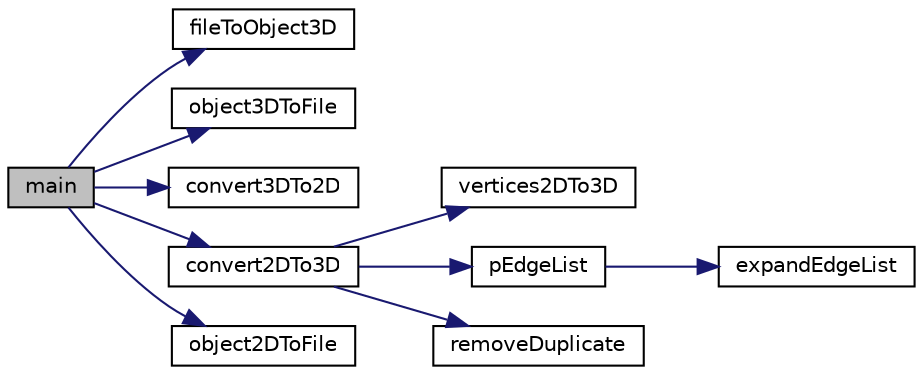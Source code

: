 digraph "main"
{
  edge [fontname="Helvetica",fontsize="10",labelfontname="Helvetica",labelfontsize="10"];
  node [fontname="Helvetica",fontsize="10",shape=record];
  rankdir="LR";
  Node0 [label="main",height=0.2,width=0.4,color="black", fillcolor="grey75", style="filled", fontcolor="black"];
  Node0 -> Node1 [color="midnightblue",fontsize="10",style="solid",fontname="Helvetica"];
  Node1 [label="fileToObject3D",height=0.2,width=0.4,color="black", fillcolor="white", style="filled",URL="$parser_saver_8h.html#ac011b493577d4fe5707bab75061a58f1",tooltip="Parse file and make object of 3DObject class. "];
  Node0 -> Node2 [color="midnightblue",fontsize="10",style="solid",fontname="Helvetica"];
  Node2 [label="object3DToFile",height=0.2,width=0.4,color="black", fillcolor="white", style="filled",URL="$parser_saver_8h.html#a81d25020c2d2b7f70f402dfb34eba44d"];
  Node0 -> Node3 [color="midnightblue",fontsize="10",style="solid",fontname="Helvetica"];
  Node3 [label="convert3DTo2D",height=0.2,width=0.4,color="black", fillcolor="white", style="filled",URL="$transform2_d_8h.html#ad9b1c7b094d0876f799b770478e474aa"];
  Node0 -> Node4 [color="midnightblue",fontsize="10",style="solid",fontname="Helvetica"];
  Node4 [label="convert2DTo3D",height=0.2,width=0.4,color="black", fillcolor="white", style="filled",URL="$transform3_d_8h.html#a28cb4ddbbaf6f020c02ed43d923bf4b4"];
  Node4 -> Node5 [color="midnightblue",fontsize="10",style="solid",fontname="Helvetica"];
  Node5 [label="vertices2DTo3D",height=0.2,width=0.4,color="black", fillcolor="white", style="filled",URL="$helper__functions_8h.html#a547cdcbd9d91d1c88c183911ec9b055a",tooltip="This function returns the vertices with all the three coordinates built using the two of the three vi..."];
  Node4 -> Node6 [color="midnightblue",fontsize="10",style="solid",fontname="Helvetica"];
  Node6 [label="pEdgeList",height=0.2,width=0.4,color="black", fillcolor="white", style="filled",URL="$helper__functions_8h.html#ae61c5760a17e9296333ead1b4e30ef47"];
  Node6 -> Node7 [color="midnightblue",fontsize="10",style="solid",fontname="Helvetica"];
  Node7 [label="expandEdgeList",height=0.2,width=0.4,color="black", fillcolor="white", style="filled",URL="$helper__functions_8cpp.html#a0279269b8c09687e73eb88ad43d6fa2b"];
  Node4 -> Node8 [color="midnightblue",fontsize="10",style="solid",fontname="Helvetica"];
  Node8 [label="removeDuplicate",height=0.2,width=0.4,color="black", fillcolor="white", style="filled",URL="$helper__functions_8h.html#a559567d50907fcd883d88286097a822b"];
  Node0 -> Node9 [color="midnightblue",fontsize="10",style="solid",fontname="Helvetica"];
  Node9 [label="object2DToFile",height=0.2,width=0.4,color="black", fillcolor="white", style="filled",URL="$parser_saver_8h.html#a31b641619a568cb209533ff7b696d75c"];
}
